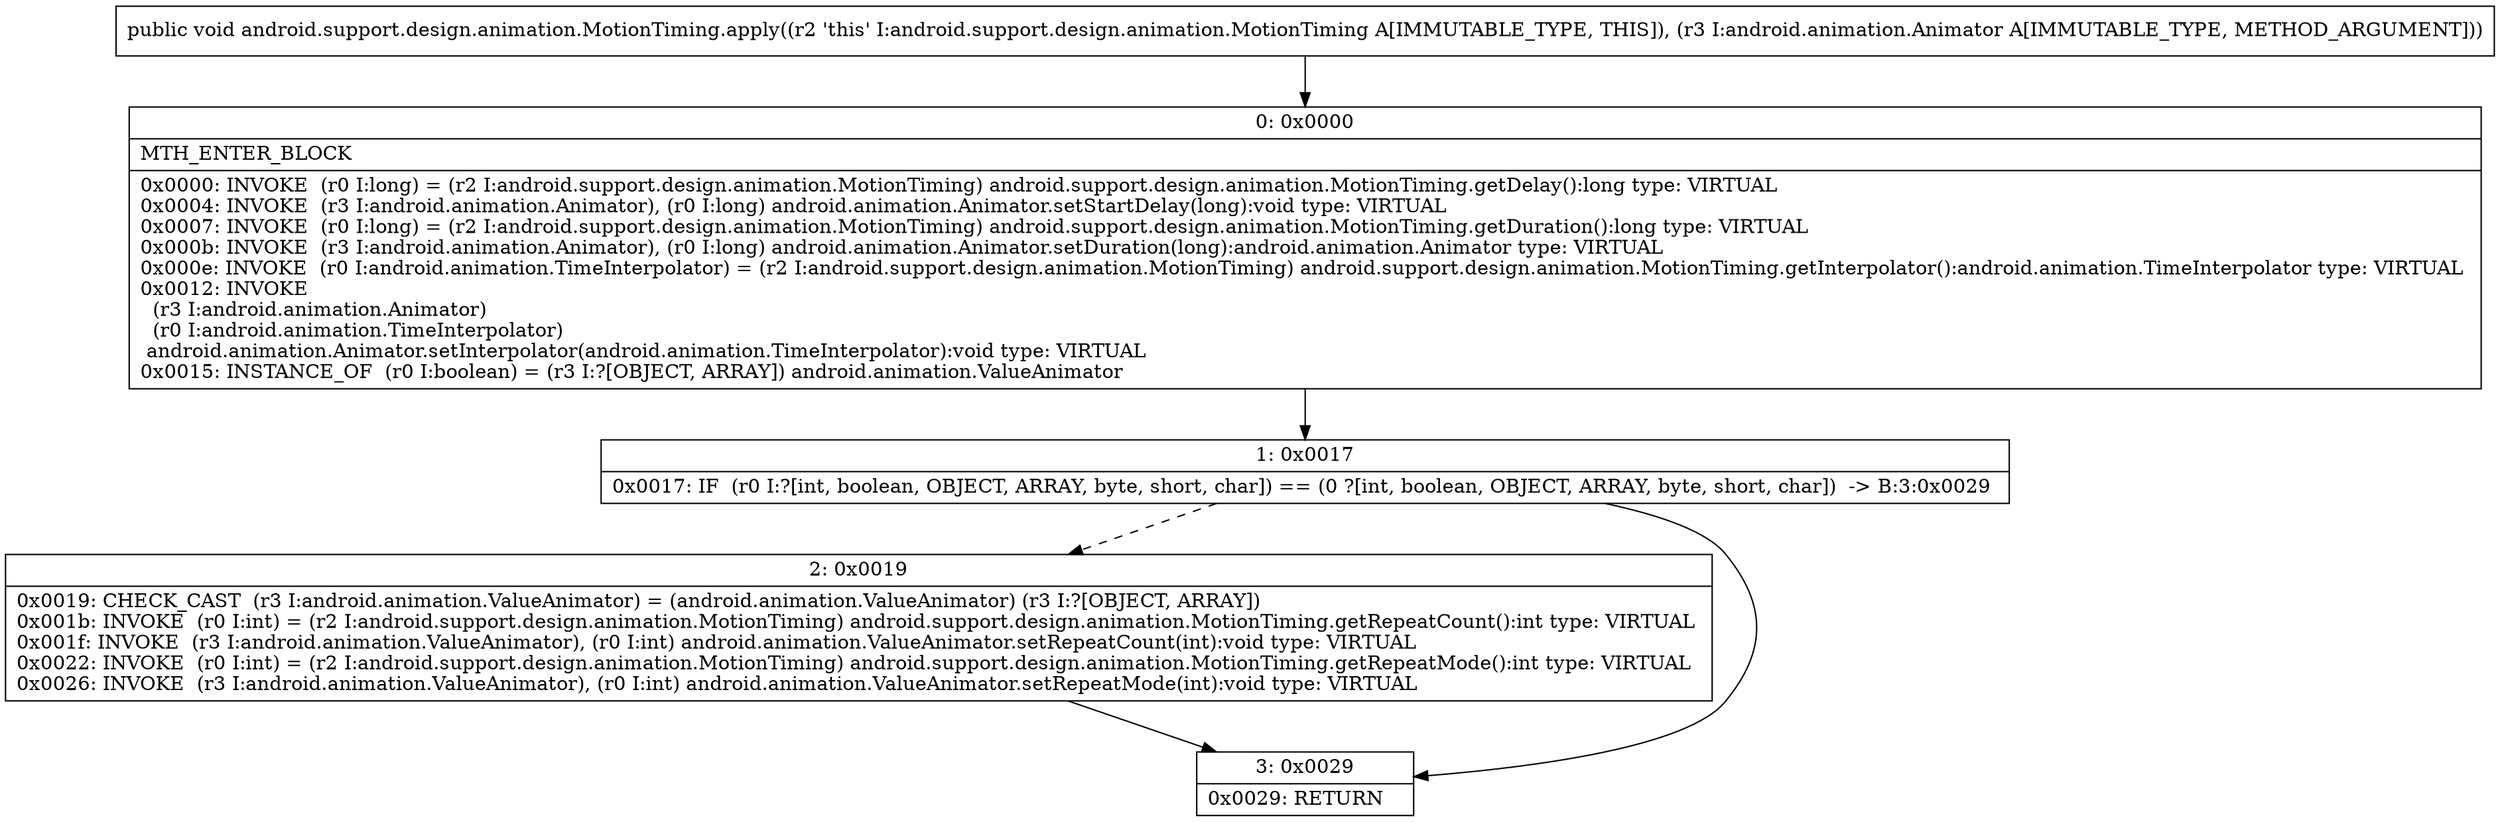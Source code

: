 digraph "CFG forandroid.support.design.animation.MotionTiming.apply(Landroid\/animation\/Animator;)V" {
Node_0 [shape=record,label="{0\:\ 0x0000|MTH_ENTER_BLOCK\l|0x0000: INVOKE  (r0 I:long) = (r2 I:android.support.design.animation.MotionTiming) android.support.design.animation.MotionTiming.getDelay():long type: VIRTUAL \l0x0004: INVOKE  (r3 I:android.animation.Animator), (r0 I:long) android.animation.Animator.setStartDelay(long):void type: VIRTUAL \l0x0007: INVOKE  (r0 I:long) = (r2 I:android.support.design.animation.MotionTiming) android.support.design.animation.MotionTiming.getDuration():long type: VIRTUAL \l0x000b: INVOKE  (r3 I:android.animation.Animator), (r0 I:long) android.animation.Animator.setDuration(long):android.animation.Animator type: VIRTUAL \l0x000e: INVOKE  (r0 I:android.animation.TimeInterpolator) = (r2 I:android.support.design.animation.MotionTiming) android.support.design.animation.MotionTiming.getInterpolator():android.animation.TimeInterpolator type: VIRTUAL \l0x0012: INVOKE  \l  (r3 I:android.animation.Animator)\l  (r0 I:android.animation.TimeInterpolator)\l android.animation.Animator.setInterpolator(android.animation.TimeInterpolator):void type: VIRTUAL \l0x0015: INSTANCE_OF  (r0 I:boolean) = (r3 I:?[OBJECT, ARRAY]) android.animation.ValueAnimator \l}"];
Node_1 [shape=record,label="{1\:\ 0x0017|0x0017: IF  (r0 I:?[int, boolean, OBJECT, ARRAY, byte, short, char]) == (0 ?[int, boolean, OBJECT, ARRAY, byte, short, char])  \-\> B:3:0x0029 \l}"];
Node_2 [shape=record,label="{2\:\ 0x0019|0x0019: CHECK_CAST  (r3 I:android.animation.ValueAnimator) = (android.animation.ValueAnimator) (r3 I:?[OBJECT, ARRAY]) \l0x001b: INVOKE  (r0 I:int) = (r2 I:android.support.design.animation.MotionTiming) android.support.design.animation.MotionTiming.getRepeatCount():int type: VIRTUAL \l0x001f: INVOKE  (r3 I:android.animation.ValueAnimator), (r0 I:int) android.animation.ValueAnimator.setRepeatCount(int):void type: VIRTUAL \l0x0022: INVOKE  (r0 I:int) = (r2 I:android.support.design.animation.MotionTiming) android.support.design.animation.MotionTiming.getRepeatMode():int type: VIRTUAL \l0x0026: INVOKE  (r3 I:android.animation.ValueAnimator), (r0 I:int) android.animation.ValueAnimator.setRepeatMode(int):void type: VIRTUAL \l}"];
Node_3 [shape=record,label="{3\:\ 0x0029|0x0029: RETURN   \l}"];
MethodNode[shape=record,label="{public void android.support.design.animation.MotionTiming.apply((r2 'this' I:android.support.design.animation.MotionTiming A[IMMUTABLE_TYPE, THIS]), (r3 I:android.animation.Animator A[IMMUTABLE_TYPE, METHOD_ARGUMENT])) }"];
MethodNode -> Node_0;
Node_0 -> Node_1;
Node_1 -> Node_2[style=dashed];
Node_1 -> Node_3;
Node_2 -> Node_3;
}

